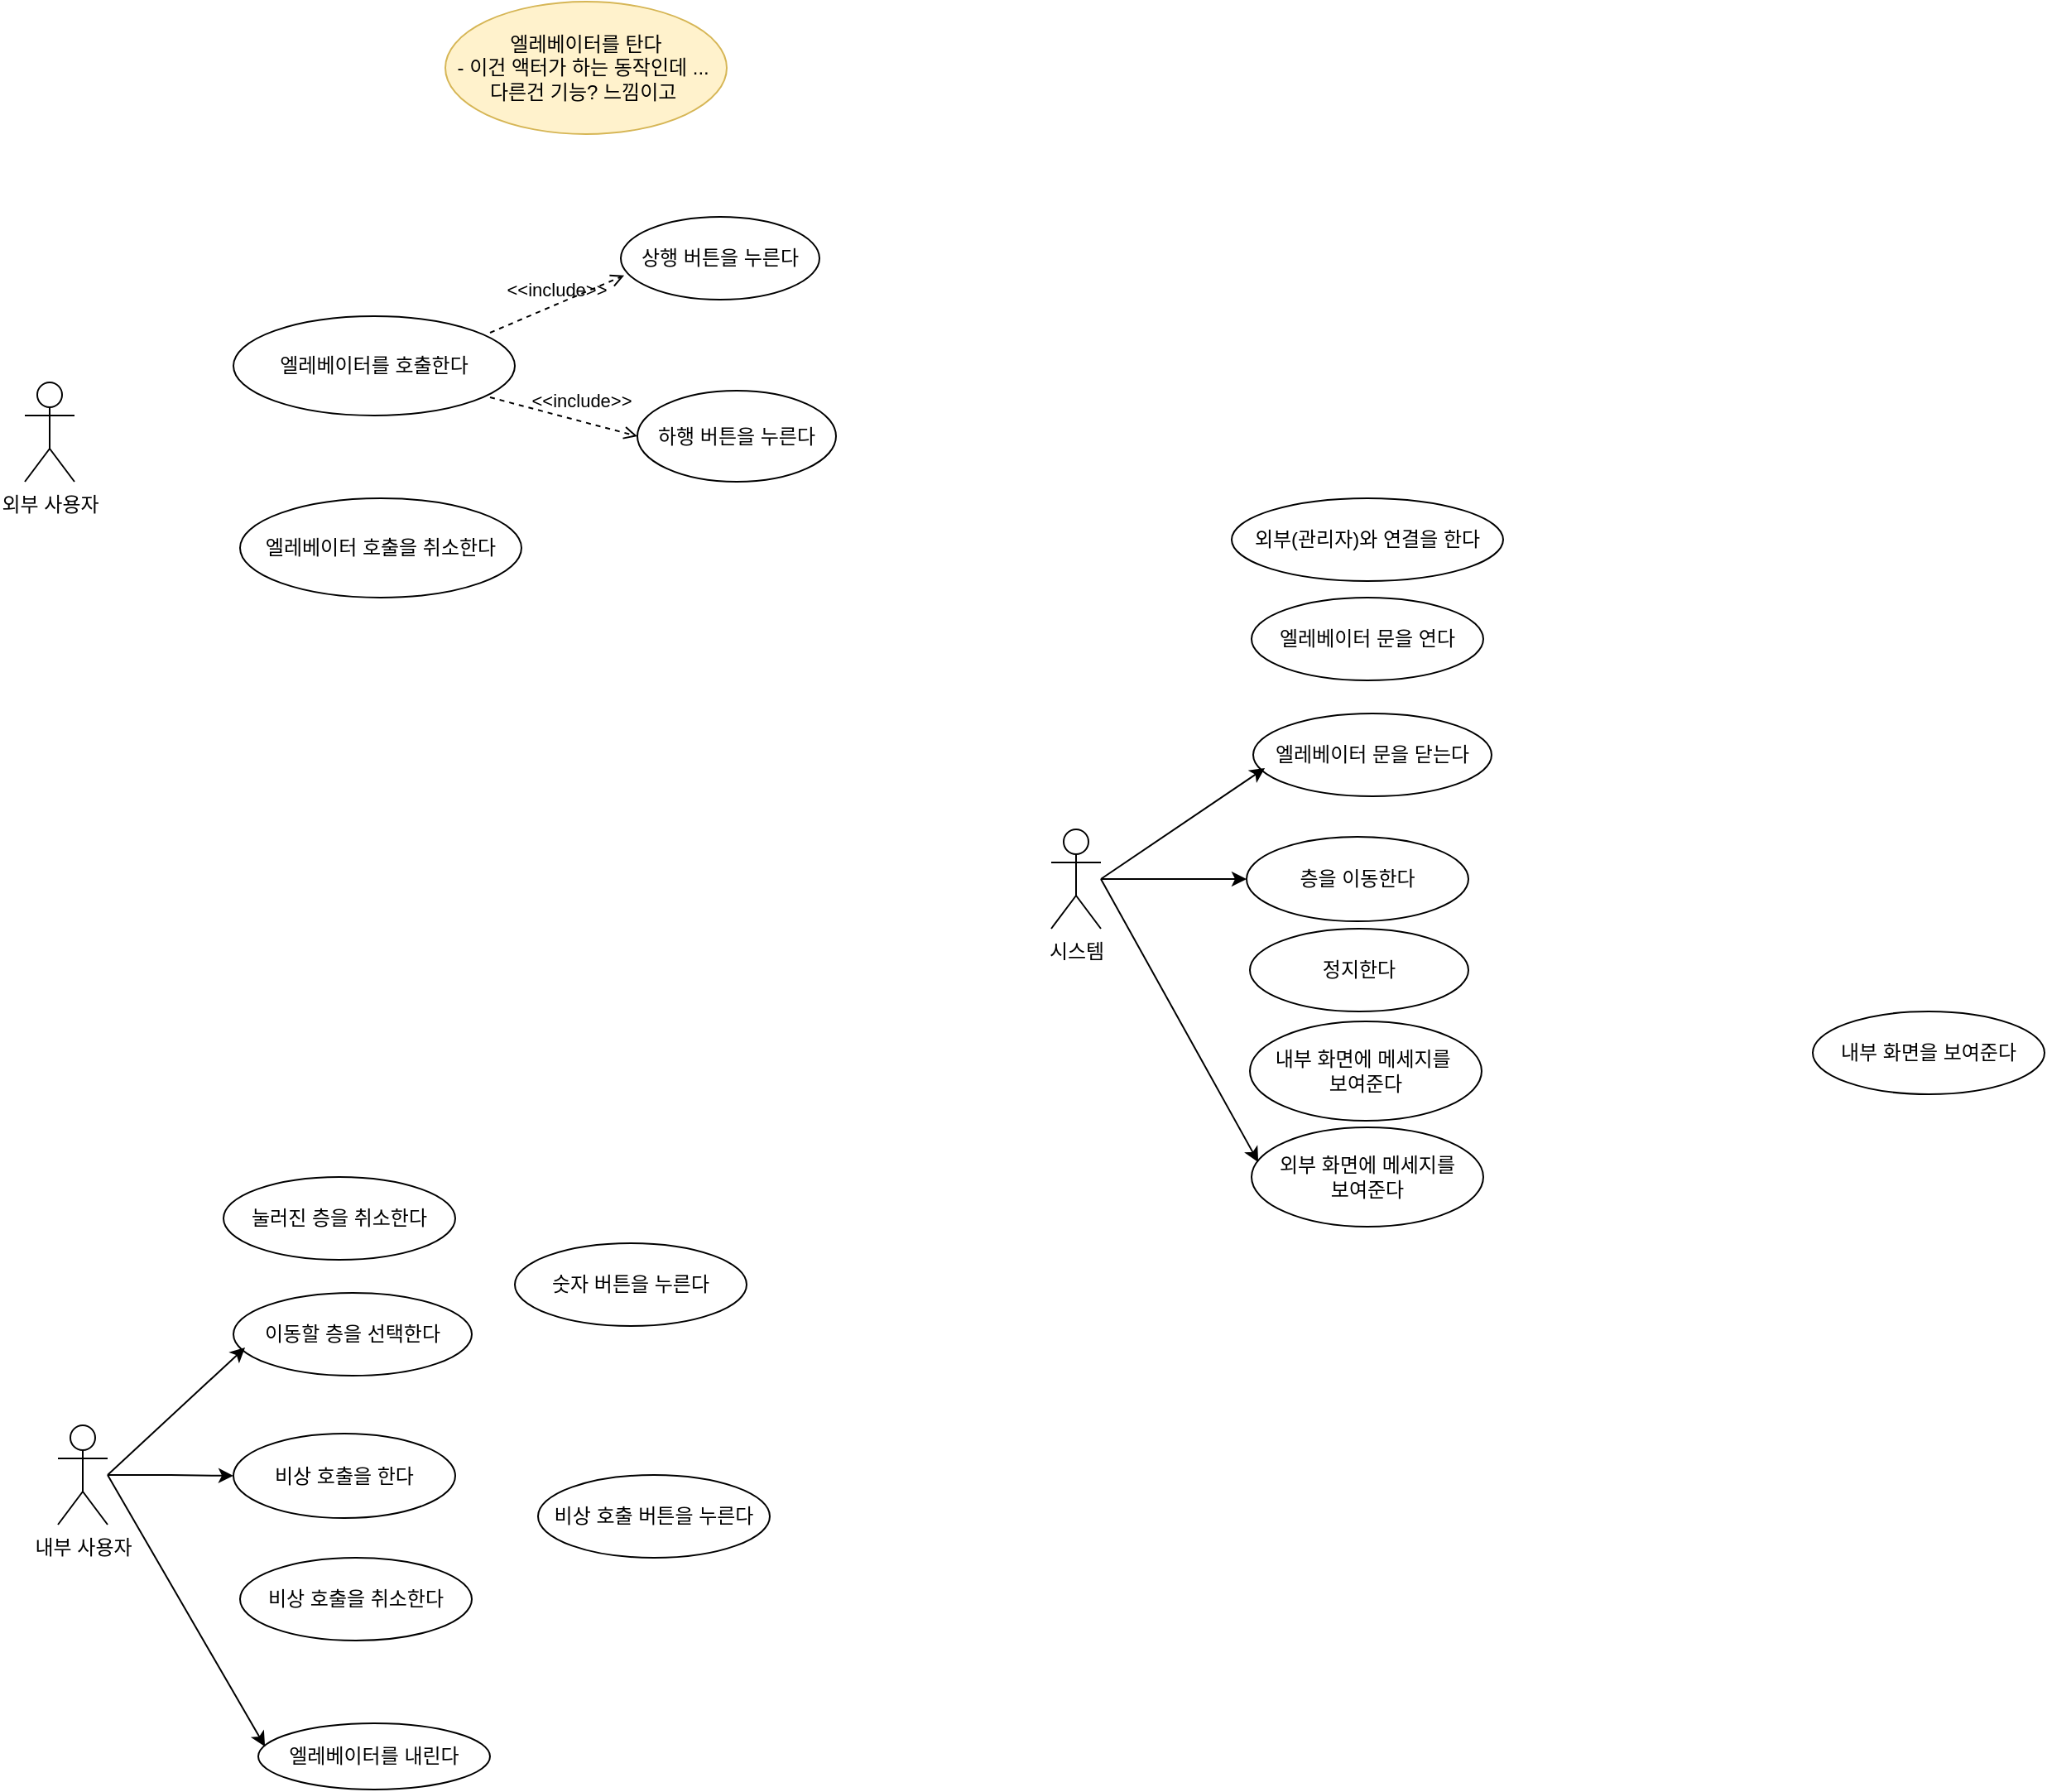 <mxfile version="21.7.1" type="github">
  <diagram name="페이지-1" id="53Q3UClLWomSRLcQ5Eca">
    <mxGraphModel dx="2126" dy="611" grid="1" gridSize="10" guides="1" tooltips="1" connect="1" arrows="1" fold="1" page="1" pageScale="1" pageWidth="827" pageHeight="1169" math="0" shadow="0">
      <root>
        <mxCell id="0" />
        <mxCell id="1" parent="0" />
        <mxCell id="rM92m6WjBes2DzVafnE3-1" value="외부 사용자" style="shape=umlActor;verticalLabelPosition=bottom;verticalAlign=top;html=1;outlineConnect=0;" vertex="1" parent="1">
          <mxGeometry x="10" y="450" width="30" height="60" as="geometry" />
        </mxCell>
        <mxCell id="rM92m6WjBes2DzVafnE3-2" value="상행 버튼을 누른다" style="ellipse;whiteSpace=wrap;html=1;" vertex="1" parent="1">
          <mxGeometry x="370" y="350" width="120" height="50" as="geometry" />
        </mxCell>
        <mxCell id="rM92m6WjBes2DzVafnE3-3" value="하행 버튼을 누른다" style="ellipse;whiteSpace=wrap;html=1;" vertex="1" parent="1">
          <mxGeometry x="380" y="455" width="120" height="55" as="geometry" />
        </mxCell>
        <mxCell id="rM92m6WjBes2DzVafnE3-4" value="엘레베이터를 탄다&lt;br&gt;- 이건 액터가 하는 동작인데 ...&amp;nbsp;&lt;br&gt;다른건 기능? 느낌이고&amp;nbsp;" style="ellipse;whiteSpace=wrap;html=1;fillColor=#fff2cc;strokeColor=#d6b656;" vertex="1" parent="1">
          <mxGeometry x="264" y="220" width="170" height="80" as="geometry" />
        </mxCell>
        <mxCell id="rM92m6WjBes2DzVafnE3-28" value="" style="edgeStyle=orthogonalEdgeStyle;rounded=0;orthogonalLoop=1;jettySize=auto;html=1;" edge="1" parent="1" source="rM92m6WjBes2DzVafnE3-6" target="rM92m6WjBes2DzVafnE3-8">
          <mxGeometry relative="1" as="geometry" />
        </mxCell>
        <mxCell id="rM92m6WjBes2DzVafnE3-6" value="내부 사용자" style="shape=umlActor;verticalLabelPosition=bottom;verticalAlign=top;html=1;outlineConnect=0;" vertex="1" parent="1">
          <mxGeometry x="30" y="1080" width="30" height="60" as="geometry" />
        </mxCell>
        <mxCell id="rM92m6WjBes2DzVafnE3-7" value="숫자 버튼을 누른다" style="ellipse;whiteSpace=wrap;html=1;" vertex="1" parent="1">
          <mxGeometry x="306" y="970" width="140" height="50" as="geometry" />
        </mxCell>
        <mxCell id="rM92m6WjBes2DzVafnE3-8" value="비상 호출을 한다" style="ellipse;whiteSpace=wrap;html=1;" vertex="1" parent="1">
          <mxGeometry x="136" y="1085" width="134" height="51" as="geometry" />
        </mxCell>
        <mxCell id="rM92m6WjBes2DzVafnE3-11" value="엘레베이터를 내린다" style="ellipse;whiteSpace=wrap;html=1;" vertex="1" parent="1">
          <mxGeometry x="151" y="1260" width="140" height="40" as="geometry" />
        </mxCell>
        <mxCell id="rM92m6WjBes2DzVafnE3-13" value="엘레베이터를 호출한다" style="ellipse;whiteSpace=wrap;html=1;" vertex="1" parent="1">
          <mxGeometry x="136" y="410" width="170" height="60" as="geometry" />
        </mxCell>
        <mxCell id="rM92m6WjBes2DzVafnE3-23" value="이동할 층을 선택한다" style="ellipse;whiteSpace=wrap;html=1;" vertex="1" parent="1">
          <mxGeometry x="136" y="1000" width="144" height="50" as="geometry" />
        </mxCell>
        <mxCell id="rM92m6WjBes2DzVafnE3-24" value="눌러진 층을 취소한다" style="ellipse;whiteSpace=wrap;html=1;" vertex="1" parent="1">
          <mxGeometry x="130" y="930" width="140" height="50" as="geometry" />
        </mxCell>
        <mxCell id="rM92m6WjBes2DzVafnE3-25" value="비상 호출을 취소한다" style="ellipse;whiteSpace=wrap;html=1;" vertex="1" parent="1">
          <mxGeometry x="140" y="1160" width="140" height="50" as="geometry" />
        </mxCell>
        <mxCell id="rM92m6WjBes2DzVafnE3-29" value="" style="endArrow=classic;html=1;rounded=0;entryX=0.049;entryY=0.66;entryDx=0;entryDy=0;entryPerimeter=0;" edge="1" parent="1" target="rM92m6WjBes2DzVafnE3-23">
          <mxGeometry width="50" height="50" relative="1" as="geometry">
            <mxPoint x="60" y="1110" as="sourcePoint" />
            <mxPoint x="110" y="1060" as="targetPoint" />
          </mxGeometry>
        </mxCell>
        <mxCell id="rM92m6WjBes2DzVafnE3-30" value="" style="endArrow=classic;html=1;rounded=0;entryX=0.029;entryY=0.35;entryDx=0;entryDy=0;entryPerimeter=0;" edge="1" parent="1" target="rM92m6WjBes2DzVafnE3-11">
          <mxGeometry width="50" height="50" relative="1" as="geometry">
            <mxPoint x="60" y="1110" as="sourcePoint" />
            <mxPoint x="150" y="1220" as="targetPoint" />
          </mxGeometry>
        </mxCell>
        <mxCell id="rM92m6WjBes2DzVafnE3-31" value="비상 호출 버튼을 누른다" style="ellipse;whiteSpace=wrap;html=1;" vertex="1" parent="1">
          <mxGeometry x="320" y="1110" width="140" height="50" as="geometry" />
        </mxCell>
        <mxCell id="rM92m6WjBes2DzVafnE3-32" value="엘레베이터 호출을 취소한다" style="ellipse;whiteSpace=wrap;html=1;" vertex="1" parent="1">
          <mxGeometry x="140" y="520" width="170" height="60" as="geometry" />
        </mxCell>
        <mxCell id="rM92m6WjBes2DzVafnE3-33" value="&amp;lt;&amp;lt;include&amp;gt;&amp;gt;" style="html=1;verticalAlign=bottom;labelBackgroundColor=none;endArrow=open;endFill=0;dashed=1;rounded=0;entryX=0.017;entryY=0.708;entryDx=0;entryDy=0;entryPerimeter=0;" edge="1" parent="1" target="rM92m6WjBes2DzVafnE3-2">
          <mxGeometry width="160" relative="1" as="geometry">
            <mxPoint x="291" y="420" as="sourcePoint" />
            <mxPoint x="381" y="420" as="targetPoint" />
          </mxGeometry>
        </mxCell>
        <mxCell id="rM92m6WjBes2DzVafnE3-34" value="&amp;lt;&amp;lt;include&amp;gt;&amp;gt;" style="html=1;verticalAlign=bottom;labelBackgroundColor=none;endArrow=open;endFill=0;dashed=1;rounded=0;entryX=0;entryY=0.5;entryDx=0;entryDy=0;" edge="1" parent="1" target="rM92m6WjBes2DzVafnE3-3">
          <mxGeometry x="0.216" y="3" width="160" relative="1" as="geometry">
            <mxPoint x="291" y="459" as="sourcePoint" />
            <mxPoint x="372" y="430" as="targetPoint" />
            <mxPoint as="offset" />
          </mxGeometry>
        </mxCell>
        <mxCell id="rM92m6WjBes2DzVafnE3-35" value="" style="edgeStyle=orthogonalEdgeStyle;rounded=0;orthogonalLoop=1;jettySize=auto;html=1;" edge="1" parent="1" source="rM92m6WjBes2DzVafnE3-36" target="rM92m6WjBes2DzVafnE3-38">
          <mxGeometry relative="1" as="geometry" />
        </mxCell>
        <mxCell id="rM92m6WjBes2DzVafnE3-36" value="시스템" style="shape=umlActor;verticalLabelPosition=bottom;verticalAlign=top;html=1;outlineConnect=0;" vertex="1" parent="1">
          <mxGeometry x="630" y="720" width="30" height="60" as="geometry" />
        </mxCell>
        <mxCell id="rM92m6WjBes2DzVafnE3-37" value="외부(관리자)와 연결을 한다" style="ellipse;whiteSpace=wrap;html=1;" vertex="1" parent="1">
          <mxGeometry x="739" y="520" width="164" height="50" as="geometry" />
        </mxCell>
        <mxCell id="rM92m6WjBes2DzVafnE3-38" value="층을 이동한다" style="ellipse;whiteSpace=wrap;html=1;" vertex="1" parent="1">
          <mxGeometry x="748" y="724.5" width="134" height="51" as="geometry" />
        </mxCell>
        <mxCell id="rM92m6WjBes2DzVafnE3-39" value="외부 화면에 메세지를&lt;br&gt;보여준다" style="ellipse;whiteSpace=wrap;html=1;" vertex="1" parent="1">
          <mxGeometry x="751" y="900" width="140" height="60" as="geometry" />
        </mxCell>
        <mxCell id="rM92m6WjBes2DzVafnE3-40" value="엘레베이터 문을 닫는다" style="ellipse;whiteSpace=wrap;html=1;" vertex="1" parent="1">
          <mxGeometry x="752" y="650" width="144" height="50" as="geometry" />
        </mxCell>
        <mxCell id="rM92m6WjBes2DzVafnE3-41" value="엘레베이터 문을 연다" style="ellipse;whiteSpace=wrap;html=1;" vertex="1" parent="1">
          <mxGeometry x="751" y="580" width="140" height="50" as="geometry" />
        </mxCell>
        <mxCell id="rM92m6WjBes2DzVafnE3-42" value="내부 화면을 보여준다" style="ellipse;whiteSpace=wrap;html=1;" vertex="1" parent="1">
          <mxGeometry x="1090" y="830" width="140" height="50" as="geometry" />
        </mxCell>
        <mxCell id="rM92m6WjBes2DzVafnE3-43" value="" style="endArrow=classic;html=1;rounded=0;entryX=0.049;entryY=0.66;entryDx=0;entryDy=0;entryPerimeter=0;" edge="1" parent="1" target="rM92m6WjBes2DzVafnE3-40">
          <mxGeometry width="50" height="50" relative="1" as="geometry">
            <mxPoint x="660" y="750" as="sourcePoint" />
            <mxPoint x="710" y="700" as="targetPoint" />
          </mxGeometry>
        </mxCell>
        <mxCell id="rM92m6WjBes2DzVafnE3-44" value="" style="endArrow=classic;html=1;rounded=0;entryX=0.029;entryY=0.35;entryDx=0;entryDy=0;entryPerimeter=0;" edge="1" parent="1" target="rM92m6WjBes2DzVafnE3-39">
          <mxGeometry width="50" height="50" relative="1" as="geometry">
            <mxPoint x="660" y="750" as="sourcePoint" />
            <mxPoint x="750" y="860" as="targetPoint" />
          </mxGeometry>
        </mxCell>
        <mxCell id="rM92m6WjBes2DzVafnE3-45" value="정지한다" style="ellipse;whiteSpace=wrap;html=1;" vertex="1" parent="1">
          <mxGeometry x="750" y="780" width="132" height="50" as="geometry" />
        </mxCell>
        <mxCell id="rM92m6WjBes2DzVafnE3-47" value="내부 화면에 메세지를&amp;nbsp;&lt;br&gt;보여준다" style="ellipse;whiteSpace=wrap;html=1;" vertex="1" parent="1">
          <mxGeometry x="750" y="836" width="140" height="60" as="geometry" />
        </mxCell>
      </root>
    </mxGraphModel>
  </diagram>
</mxfile>
